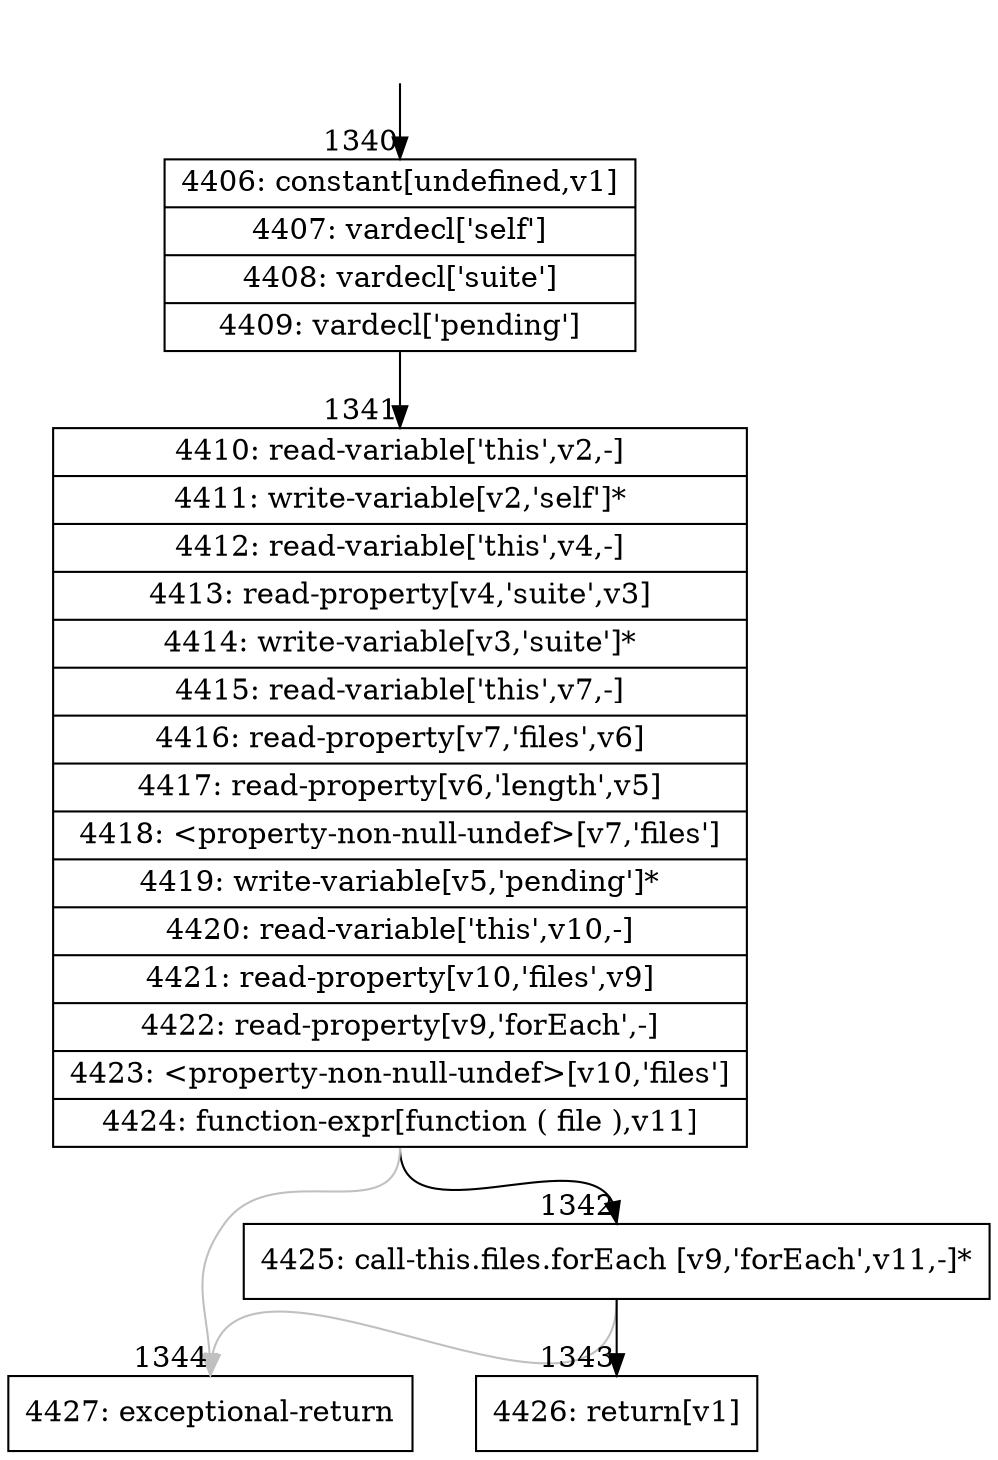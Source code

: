 digraph {
rankdir="TD"
BB_entry122[shape=none,label=""];
BB_entry122 -> BB1340 [tailport=s, headport=n, headlabel="    1340"]
BB1340 [shape=record label="{4406: constant[undefined,v1]|4407: vardecl['self']|4408: vardecl['suite']|4409: vardecl['pending']}" ] 
BB1340 -> BB1341 [tailport=s, headport=n, headlabel="      1341"]
BB1341 [shape=record label="{4410: read-variable['this',v2,-]|4411: write-variable[v2,'self']*|4412: read-variable['this',v4,-]|4413: read-property[v4,'suite',v3]|4414: write-variable[v3,'suite']*|4415: read-variable['this',v7,-]|4416: read-property[v7,'files',v6]|4417: read-property[v6,'length',v5]|4418: \<property-non-null-undef\>[v7,'files']|4419: write-variable[v5,'pending']*|4420: read-variable['this',v10,-]|4421: read-property[v10,'files',v9]|4422: read-property[v9,'forEach',-]|4423: \<property-non-null-undef\>[v10,'files']|4424: function-expr[function ( file ),v11]}" ] 
BB1341 -> BB1342 [tailport=s, headport=n, headlabel="      1342"]
BB1341 -> BB1344 [tailport=s, headport=n, color=gray, headlabel="      1344"]
BB1342 [shape=record label="{4425: call-this.files.forEach [v9,'forEach',v11,-]*}" ] 
BB1342 -> BB1343 [tailport=s, headport=n, headlabel="      1343"]
BB1342 -> BB1344 [tailport=s, headport=n, color=gray]
BB1343 [shape=record label="{4426: return[v1]}" ] 
BB1344 [shape=record label="{4427: exceptional-return}" ] 
//#$~ 1598
}
